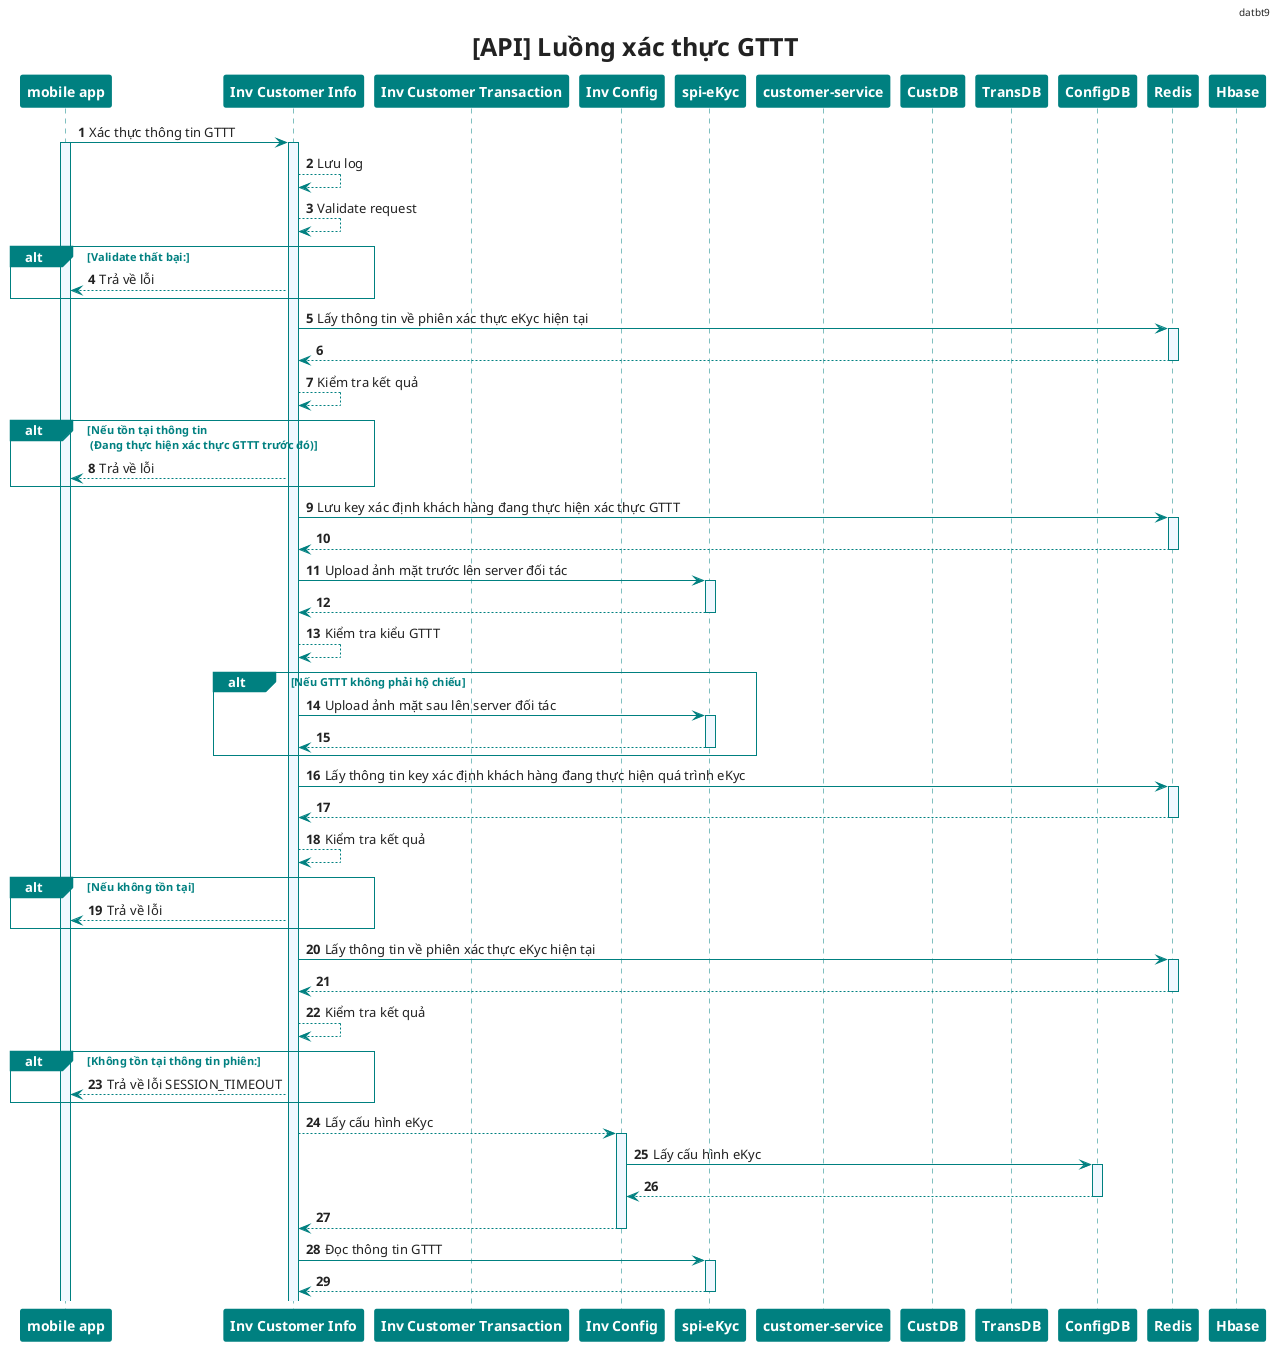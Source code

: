 @startuml

' Reference:
' https://plantuml.com/sequence-diagram
' https://plantuml-documentation.readthedocs.io/en/latest/formatting/all-skin-params.html
'
' Author: datbt9
' Date: 01/04/2024
' Jira: http://10.254.136.35:8090/pages/resumedraft.action?draftId=65714137&draftShareId=58ce2748-b779-45e3-9a12-a3720325b42c&

skinparam shadowing false
skinparam responseMessageBelowArrow false

skinparam DefaultFontColor #222
skinparam TitleFontSize 25

skinparam NoteBorderColor #teal
skinparam NoteBackgroundColor #powderblue
skinparam NoteFontColor #444

skinparam DatabaseBorderColor #teal
skinparam DatabaseBackgroundColor #bisque

skinparam sequence {
  ParticipantBorderThickness 1
  ParticipantBorderColor #teal
  ParticipantBackgroundColor #teal
  ParticipantFontColor #white
  ParticipantFontSize 14
  ParticipantFontStyle bold

  LifeLineBorderColor #teal
  LifeLineBackgroundColor #aliceblue

  ArrowColor #teal
  ActorBorderColor #teal

  GroupBorderThickness 1
  GroupBorderColor #teal
  GroupHeaderFontColor #white
  GroupBackgroundColor #teal
  GroupFontColor #teal


  ReferenceBorderThickness 1
  ReferenceBorderColor #teal
  ReferenceBackgroundColor #aliceblue
  ReferenceHeaderBackgroundColor #white
  ReferenceFontColor #teal
}

header : datbt9
title : [API] Luồng xác thực GTTT

participant "mobile app" as app
participant "Inv Customer Info" as custinfo
participant "Inv Customer Transaction" as trans
participant "Inv Config" as config
participant "spi-eKyc" as spiekyc
participant "customer-service" as custservice
participant "CustDB" as custdb
participant "TransDB" as transdbc
participant "ConfigDB" as configdb
participant "Redis" as redis
participant "Hbase" as hbase
autonumber

app->custinfo: Xác thực thông tin GTTT
custinfo++
app++
custinfo-->custinfo: Lưu log
custinfo-->custinfo: Validate request
alt Validate thất bại:
    custinfo-->app: Trả về lỗi
    trans--
end
custinfo->redis: Lấy thông tin về phiên xác thực eKyc hiện tại
redis++
redis-->custinfo
redis--
custinfo-->custinfo: Kiểm tra kết quả
alt Nếu tồn tại thông tin \n (Đang thực hiện xác thực GTTT trước đó)
'    custinfo->trans
'    trans++
'    trans->transdb: Lưu lịch sử eKyc thất bại
'    transdb++
'    transdb-->trans
'    transdb--
'    trans->hbase: Đẩy thông tin eKyc thất bại
'    hbase++
'    hbase-->trans
'    hbase--
'    trans-->custinfo:
'    trans--
    custinfo-->app: Trả về lỗi
end
custinfo->redis: Lưu key xác định khách hàng đang thực hiện xác thực GTTT
redis++
redis-->custinfo
redis--

custinfo->spiekyc: Upload ảnh mặt trước lên server đối tác
spiekyc++
spiekyc-->custinfo
spiekyc--
custinfo-->custinfo: Kiểm tra kiểu GTTT
alt Nếu GTTT không phải hộ chiếu
    custinfo->spiekyc: Upload ảnh mặt sau lên server đối tác
    spiekyc++
    spiekyc-->custinfo
    spiekyc--
end

custinfo->redis: Lấy thông tin key xác định khách hàng đang thực hiện quá trình eKyc
redis++
redis-->custinfo
redis--
custinfo-->custinfo: Kiểm tra kết quả
alt Nếu không tồn tại
    custinfo-->app: Trả về lỗi
end

custinfo->redis: Lấy thông tin về phiên xác thực eKyc hiện tại
redis++
redis-->custinfo
redis--
custinfo-->custinfo: Kiểm tra kết quả
alt  Không tồn tại thông tin phiên:
    custinfo-->app: Trả về lỗi SESSION_TIMEOUT
end
custinfo-->config: Lấy cấu hình eKyc
config++
config->configdb: Lấy cấu hình eKyc
configdb++
configdb-->config
configdb--
config-->custinfo:
config--
custinfo->spiekyc: Đọc thông tin GTTT
spiekyc++
spiekyc-->custinfo
spiekyc--


@enduml